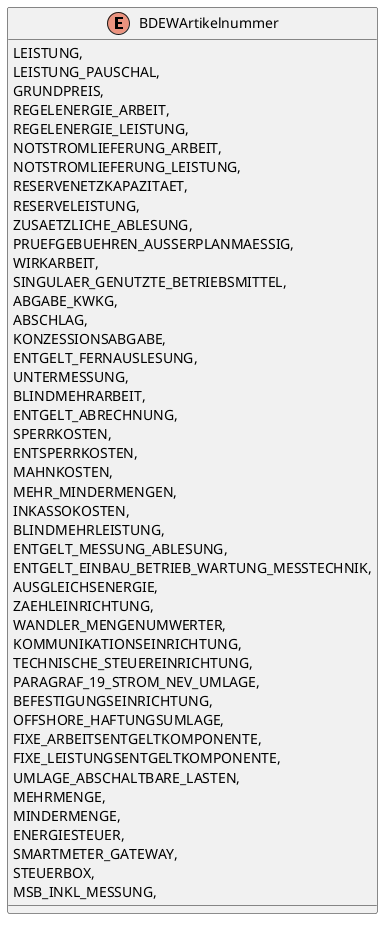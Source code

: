 @startuml
enum BDEWArtikelnummer {
    LEISTUNG,
    LEISTUNG_PAUSCHAL,
    GRUNDPREIS,
    REGELENERGIE_ARBEIT,
    REGELENERGIE_LEISTUNG,
    NOTSTROMLIEFERUNG_ARBEIT,
    NOTSTROMLIEFERUNG_LEISTUNG,
    RESERVENETZKAPAZITAET,
    RESERVELEISTUNG,
    ZUSAETZLICHE_ABLESUNG,
    PRUEFGEBUEHREN_AUSSERPLANMAESSIG,
    WIRKARBEIT,
    SINGULAER_GENUTZTE_BETRIEBSMITTEL,
    ABGABE_KWKG,
    ABSCHLAG,
    KONZESSIONSABGABE,
    ENTGELT_FERNAUSLESUNG,
    UNTERMESSUNG,
    BLINDMEHRARBEIT,
    ENTGELT_ABRECHNUNG,
    SPERRKOSTEN,
    ENTSPERRKOSTEN,
    MAHNKOSTEN,
    MEHR_MINDERMENGEN,
    INKASSOKOSTEN,
    BLINDMEHRLEISTUNG,
    ENTGELT_MESSUNG_ABLESUNG,
    ENTGELT_EINBAU_BETRIEB_WARTUNG_MESSTECHNIK,
    AUSGLEICHSENERGIE,
    ZAEHLEINRICHTUNG,
    WANDLER_MENGENUMWERTER,
    KOMMUNIKATIONSEINRICHTUNG,
    TECHNISCHE_STEUEREINRICHTUNG,
    PARAGRAF_19_STROM_NEV_UMLAGE,
    BEFESTIGUNGSEINRICHTUNG,
    OFFSHORE_HAFTUNGSUMLAGE,
    FIXE_ARBEITSENTGELTKOMPONENTE,
    FIXE_LEISTUNGSENTGELTKOMPONENTE,
    UMLAGE_ABSCHALTBARE_LASTEN,
    MEHRMENGE,
    MINDERMENGE,
    ENERGIESTEUER,
    SMARTMETER_GATEWAY,
    STEUERBOX,
    MSB_INKL_MESSUNG,
}
@enduml
